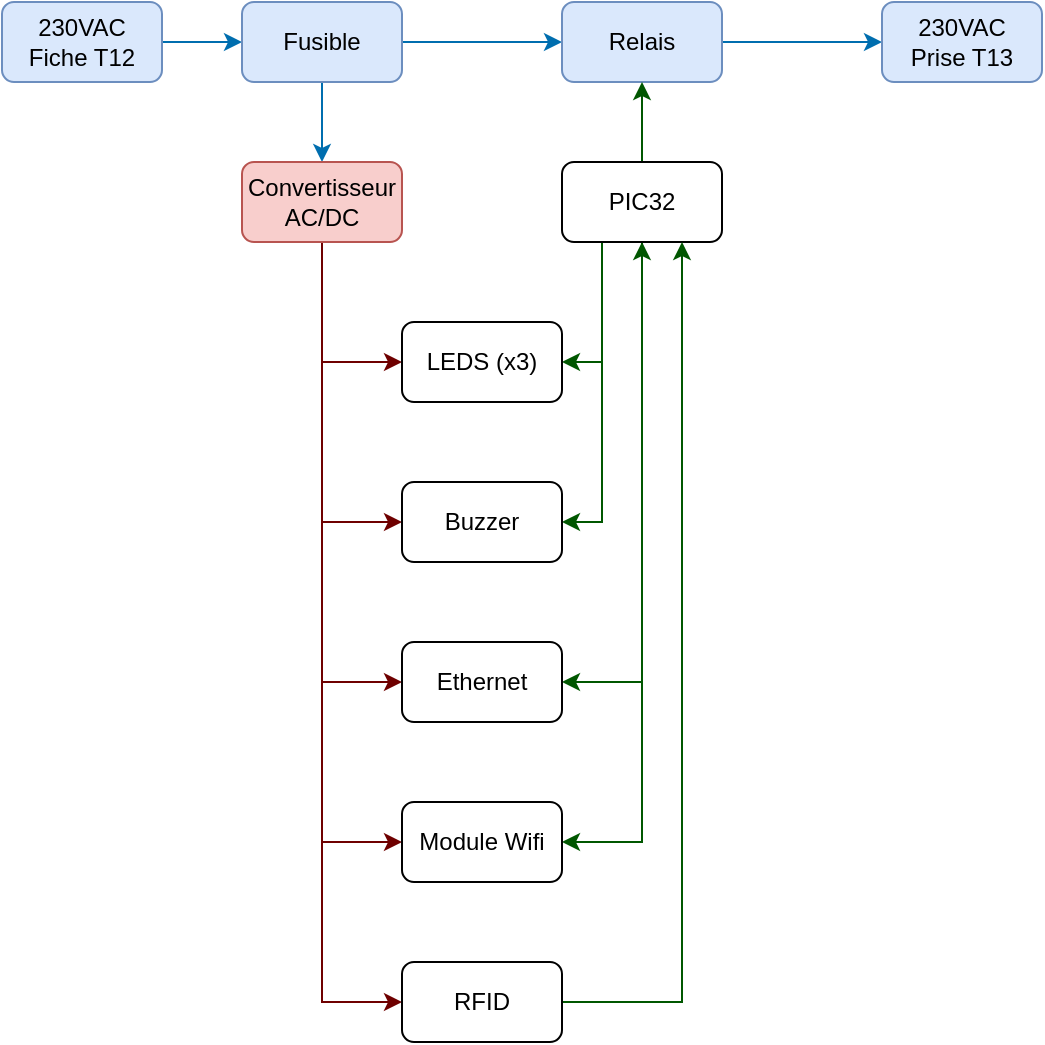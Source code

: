 <mxfile version="21.6.8" type="device">
  <diagram name="Page-1" id="GFefd-R8Ubh76Ls3Jyzs">
    <mxGraphModel dx="1199" dy="664" grid="1" gridSize="10" guides="1" tooltips="1" connect="1" arrows="1" fold="1" page="1" pageScale="1" pageWidth="827" pageHeight="1169" math="0" shadow="0">
      <root>
        <mxCell id="0" />
        <mxCell id="1" parent="0" />
        <mxCell id="6XR-kiDyp3v2Y8RcCGvZ-4" value="" style="edgeStyle=orthogonalEdgeStyle;rounded=0;orthogonalLoop=1;jettySize=auto;html=1;fillColor=#1ba1e2;strokeColor=#006EAF;" edge="1" parent="1" source="6XR-kiDyp3v2Y8RcCGvZ-1" target="6XR-kiDyp3v2Y8RcCGvZ-2">
          <mxGeometry relative="1" as="geometry" />
        </mxCell>
        <mxCell id="6XR-kiDyp3v2Y8RcCGvZ-1" value="230VAC&lt;br&gt;Fiche T12" style="rounded=1;whiteSpace=wrap;html=1;fillColor=#dae8fc;strokeColor=#6c8ebf;" vertex="1" parent="1">
          <mxGeometry x="120" y="40" width="80" height="40" as="geometry" />
        </mxCell>
        <mxCell id="6XR-kiDyp3v2Y8RcCGvZ-6" value="" style="edgeStyle=orthogonalEdgeStyle;rounded=0;orthogonalLoop=1;jettySize=auto;html=1;fillColor=#1ba1e2;strokeColor=#006EAF;" edge="1" parent="1" source="6XR-kiDyp3v2Y8RcCGvZ-2" target="6XR-kiDyp3v2Y8RcCGvZ-5">
          <mxGeometry relative="1" as="geometry" />
        </mxCell>
        <mxCell id="6XR-kiDyp3v2Y8RcCGvZ-11" value="" style="edgeStyle=orthogonalEdgeStyle;rounded=0;orthogonalLoop=1;jettySize=auto;html=1;fillColor=#1ba1e2;strokeColor=#006EAF;" edge="1" parent="1" source="6XR-kiDyp3v2Y8RcCGvZ-2" target="6XR-kiDyp3v2Y8RcCGvZ-9">
          <mxGeometry relative="1" as="geometry" />
        </mxCell>
        <mxCell id="6XR-kiDyp3v2Y8RcCGvZ-2" value="Fusible" style="rounded=1;whiteSpace=wrap;html=1;fillColor=#dae8fc;strokeColor=#6c8ebf;" vertex="1" parent="1">
          <mxGeometry x="240" y="40" width="80" height="40" as="geometry" />
        </mxCell>
        <mxCell id="6XR-kiDyp3v2Y8RcCGvZ-8" value="" style="edgeStyle=orthogonalEdgeStyle;rounded=0;orthogonalLoop=1;jettySize=auto;html=1;fillColor=#1ba1e2;strokeColor=#006EAF;" edge="1" parent="1" source="6XR-kiDyp3v2Y8RcCGvZ-5" target="6XR-kiDyp3v2Y8RcCGvZ-7">
          <mxGeometry relative="1" as="geometry" />
        </mxCell>
        <mxCell id="6XR-kiDyp3v2Y8RcCGvZ-5" value="Relais" style="rounded=1;whiteSpace=wrap;html=1;fillColor=#dae8fc;strokeColor=#6c8ebf;" vertex="1" parent="1">
          <mxGeometry x="400" y="40" width="80" height="40" as="geometry" />
        </mxCell>
        <mxCell id="6XR-kiDyp3v2Y8RcCGvZ-7" value="230VAC&lt;br&gt;Prise T13" style="rounded=1;whiteSpace=wrap;html=1;fillColor=#dae8fc;strokeColor=#6c8ebf;" vertex="1" parent="1">
          <mxGeometry x="560" y="40" width="80" height="40" as="geometry" />
        </mxCell>
        <mxCell id="6XR-kiDyp3v2Y8RcCGvZ-29" style="edgeStyle=orthogonalEdgeStyle;rounded=0;orthogonalLoop=1;jettySize=auto;html=1;exitX=0.5;exitY=1;exitDx=0;exitDy=0;entryX=0;entryY=0.5;entryDx=0;entryDy=0;fillColor=#a20025;strokeColor=#6F0000;" edge="1" parent="1" source="6XR-kiDyp3v2Y8RcCGvZ-9" target="6XR-kiDyp3v2Y8RcCGvZ-15">
          <mxGeometry relative="1" as="geometry" />
        </mxCell>
        <mxCell id="6XR-kiDyp3v2Y8RcCGvZ-30" style="edgeStyle=orthogonalEdgeStyle;rounded=0;orthogonalLoop=1;jettySize=auto;html=1;exitX=0.5;exitY=1;exitDx=0;exitDy=0;entryX=0;entryY=0.5;entryDx=0;entryDy=0;fillColor=#a20025;strokeColor=#6F0000;" edge="1" parent="1" source="6XR-kiDyp3v2Y8RcCGvZ-9" target="6XR-kiDyp3v2Y8RcCGvZ-17">
          <mxGeometry relative="1" as="geometry" />
        </mxCell>
        <mxCell id="6XR-kiDyp3v2Y8RcCGvZ-31" style="edgeStyle=orthogonalEdgeStyle;rounded=0;orthogonalLoop=1;jettySize=auto;html=1;exitX=0.5;exitY=1;exitDx=0;exitDy=0;entryX=0;entryY=0.5;entryDx=0;entryDy=0;fillColor=#a20025;strokeColor=#6F0000;" edge="1" parent="1" source="6XR-kiDyp3v2Y8RcCGvZ-9" target="6XR-kiDyp3v2Y8RcCGvZ-21">
          <mxGeometry relative="1" as="geometry" />
        </mxCell>
        <mxCell id="6XR-kiDyp3v2Y8RcCGvZ-32" style="edgeStyle=orthogonalEdgeStyle;rounded=0;orthogonalLoop=1;jettySize=auto;html=1;exitX=0.5;exitY=1;exitDx=0;exitDy=0;entryX=0;entryY=0.5;entryDx=0;entryDy=0;fillColor=#a20025;strokeColor=#6F0000;" edge="1" parent="1" source="6XR-kiDyp3v2Y8RcCGvZ-9" target="6XR-kiDyp3v2Y8RcCGvZ-22">
          <mxGeometry relative="1" as="geometry" />
        </mxCell>
        <mxCell id="6XR-kiDyp3v2Y8RcCGvZ-33" style="edgeStyle=orthogonalEdgeStyle;rounded=0;orthogonalLoop=1;jettySize=auto;html=1;exitX=0.5;exitY=1;exitDx=0;exitDy=0;entryX=0;entryY=0.5;entryDx=0;entryDy=0;fillColor=#a20025;strokeColor=#6F0000;" edge="1" parent="1" source="6XR-kiDyp3v2Y8RcCGvZ-9" target="6XR-kiDyp3v2Y8RcCGvZ-23">
          <mxGeometry relative="1" as="geometry" />
        </mxCell>
        <mxCell id="6XR-kiDyp3v2Y8RcCGvZ-9" value="Convertisseur AC/DC" style="rounded=1;whiteSpace=wrap;html=1;fillColor=#f8cecc;strokeColor=#b85450;" vertex="1" parent="1">
          <mxGeometry x="240" y="120" width="80" height="40" as="geometry" />
        </mxCell>
        <mxCell id="6XR-kiDyp3v2Y8RcCGvZ-14" value="" style="edgeStyle=orthogonalEdgeStyle;rounded=0;orthogonalLoop=1;jettySize=auto;html=1;fillColor=#008a00;strokeColor=#005700;" edge="1" parent="1" source="6XR-kiDyp3v2Y8RcCGvZ-12" target="6XR-kiDyp3v2Y8RcCGvZ-5">
          <mxGeometry relative="1" as="geometry" />
        </mxCell>
        <mxCell id="6XR-kiDyp3v2Y8RcCGvZ-35" style="edgeStyle=orthogonalEdgeStyle;rounded=0;orthogonalLoop=1;jettySize=auto;html=1;exitX=0.25;exitY=1;exitDx=0;exitDy=0;entryX=1;entryY=0.5;entryDx=0;entryDy=0;fillColor=#008a00;strokeColor=#005700;" edge="1" parent="1" source="6XR-kiDyp3v2Y8RcCGvZ-12" target="6XR-kiDyp3v2Y8RcCGvZ-17">
          <mxGeometry relative="1" as="geometry" />
        </mxCell>
        <mxCell id="6XR-kiDyp3v2Y8RcCGvZ-36" style="edgeStyle=orthogonalEdgeStyle;rounded=0;orthogonalLoop=1;jettySize=auto;html=1;exitX=0.5;exitY=1;exitDx=0;exitDy=0;entryX=1;entryY=0.5;entryDx=0;entryDy=0;fillColor=#008a00;strokeColor=#005700;" edge="1" parent="1" source="6XR-kiDyp3v2Y8RcCGvZ-12" target="6XR-kiDyp3v2Y8RcCGvZ-21">
          <mxGeometry relative="1" as="geometry" />
        </mxCell>
        <mxCell id="6XR-kiDyp3v2Y8RcCGvZ-38" style="edgeStyle=orthogonalEdgeStyle;rounded=0;orthogonalLoop=1;jettySize=auto;html=1;exitX=0.25;exitY=1;exitDx=0;exitDy=0;entryX=1;entryY=0.5;entryDx=0;entryDy=0;fillColor=#008a00;strokeColor=#005700;" edge="1" parent="1" source="6XR-kiDyp3v2Y8RcCGvZ-12" target="6XR-kiDyp3v2Y8RcCGvZ-15">
          <mxGeometry relative="1" as="geometry" />
        </mxCell>
        <mxCell id="6XR-kiDyp3v2Y8RcCGvZ-39" style="edgeStyle=orthogonalEdgeStyle;rounded=0;orthogonalLoop=1;jettySize=auto;html=1;exitX=0.5;exitY=1;exitDx=0;exitDy=0;entryX=1;entryY=0.5;entryDx=0;entryDy=0;startArrow=classic;startFill=1;fillColor=#008a00;strokeColor=#005700;" edge="1" parent="1" source="6XR-kiDyp3v2Y8RcCGvZ-12" target="6XR-kiDyp3v2Y8RcCGvZ-22">
          <mxGeometry relative="1" as="geometry" />
        </mxCell>
        <mxCell id="6XR-kiDyp3v2Y8RcCGvZ-12" value="PIC32" style="rounded=1;whiteSpace=wrap;html=1;" vertex="1" parent="1">
          <mxGeometry x="400" y="120" width="80" height="40" as="geometry" />
        </mxCell>
        <mxCell id="6XR-kiDyp3v2Y8RcCGvZ-15" value="LEDS (x3)" style="rounded=1;whiteSpace=wrap;html=1;" vertex="1" parent="1">
          <mxGeometry x="320" y="200" width="80" height="40" as="geometry" />
        </mxCell>
        <mxCell id="6XR-kiDyp3v2Y8RcCGvZ-17" value="Buzzer" style="rounded=1;whiteSpace=wrap;html=1;" vertex="1" parent="1">
          <mxGeometry x="320" y="280" width="80" height="40" as="geometry" />
        </mxCell>
        <mxCell id="6XR-kiDyp3v2Y8RcCGvZ-21" value="Ethernet" style="rounded=1;whiteSpace=wrap;html=1;" vertex="1" parent="1">
          <mxGeometry x="320" y="360" width="80" height="40" as="geometry" />
        </mxCell>
        <mxCell id="6XR-kiDyp3v2Y8RcCGvZ-22" value="Module Wifi" style="rounded=1;whiteSpace=wrap;html=1;" vertex="1" parent="1">
          <mxGeometry x="320" y="440" width="80" height="40" as="geometry" />
        </mxCell>
        <mxCell id="6XR-kiDyp3v2Y8RcCGvZ-41" style="edgeStyle=orthogonalEdgeStyle;rounded=0;orthogonalLoop=1;jettySize=auto;html=1;exitX=1;exitY=0.5;exitDx=0;exitDy=0;entryX=0.75;entryY=1;entryDx=0;entryDy=0;fillColor=#008a00;strokeColor=#005700;" edge="1" parent="1" source="6XR-kiDyp3v2Y8RcCGvZ-23" target="6XR-kiDyp3v2Y8RcCGvZ-12">
          <mxGeometry relative="1" as="geometry" />
        </mxCell>
        <mxCell id="6XR-kiDyp3v2Y8RcCGvZ-23" value="RFID" style="rounded=1;whiteSpace=wrap;html=1;" vertex="1" parent="1">
          <mxGeometry x="320" y="520" width="80" height="40" as="geometry" />
        </mxCell>
      </root>
    </mxGraphModel>
  </diagram>
</mxfile>
